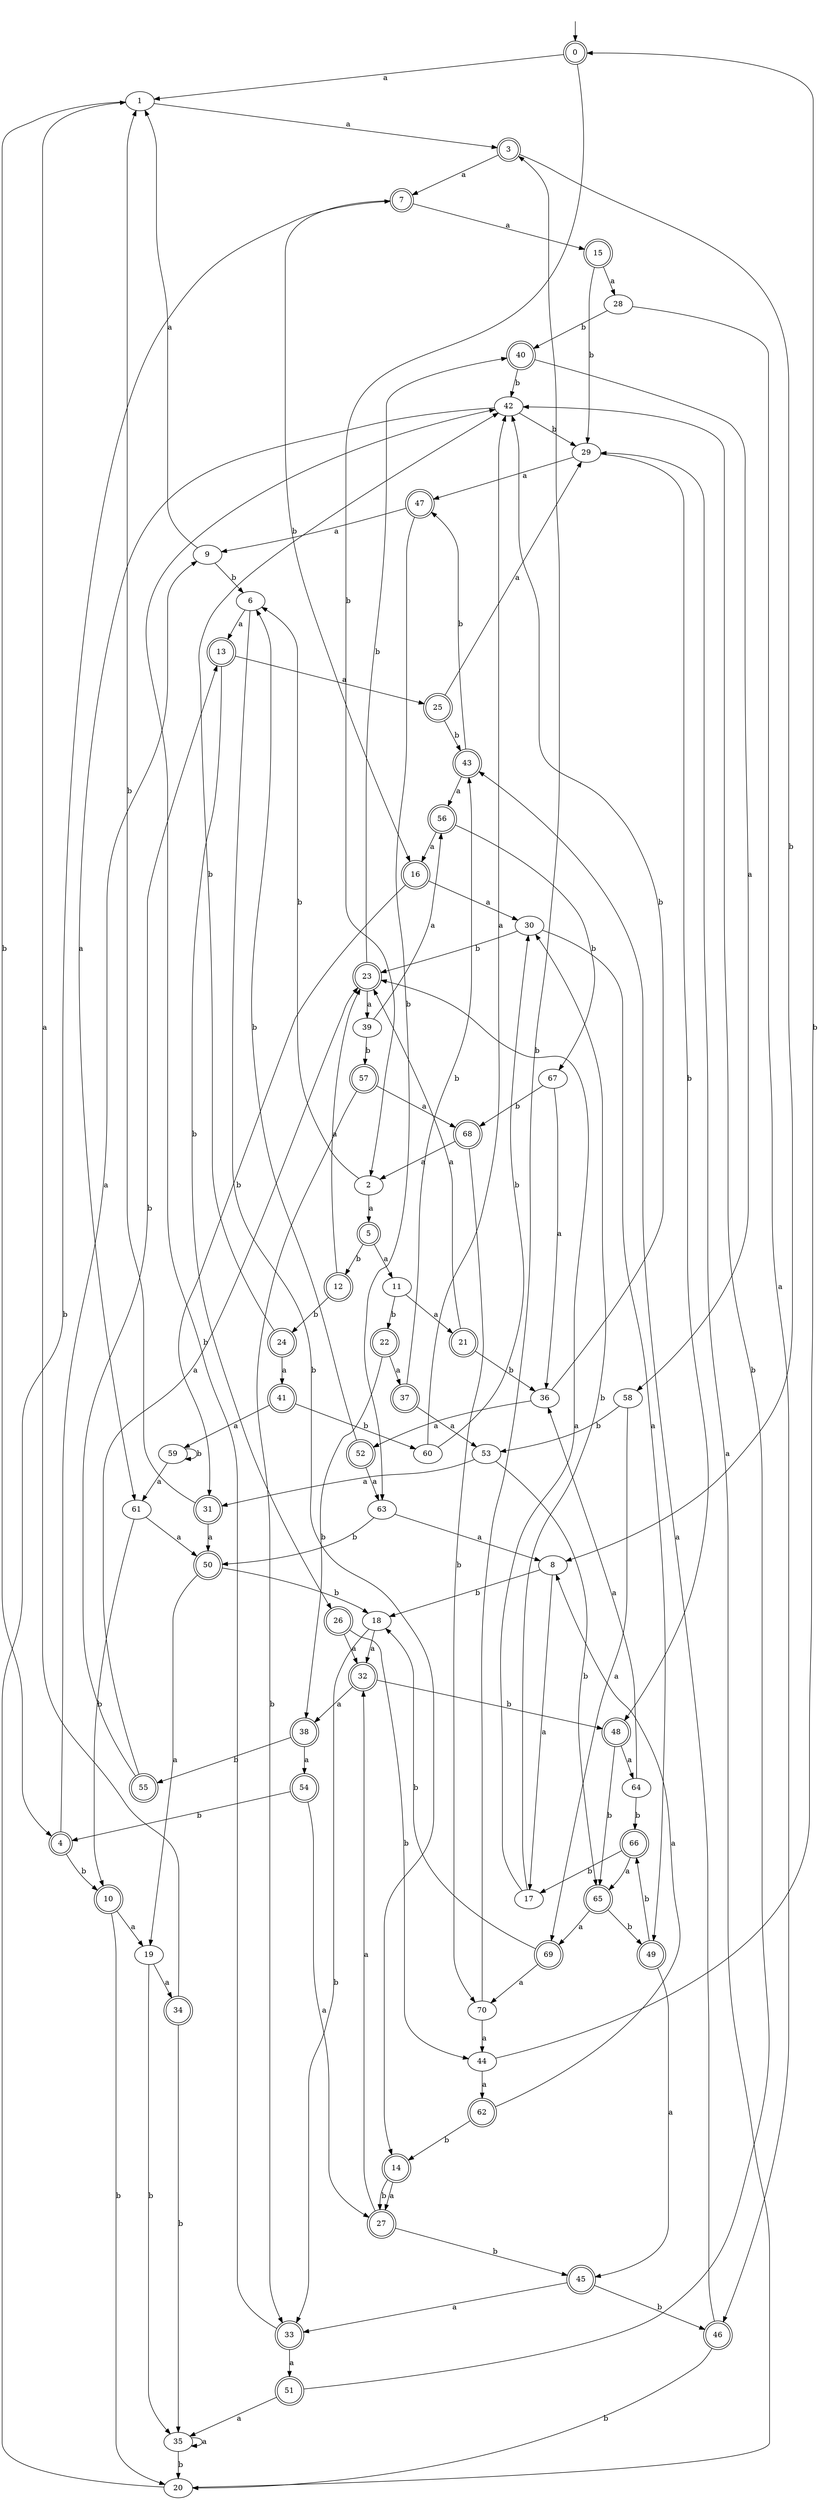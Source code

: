 digraph RandomDFA {
  __start0 [label="", shape=none];
  __start0 -> 0 [label=""];
  0 [shape=circle] [shape=doublecircle]
  0 -> 1 [label="a"]
  0 -> 2 [label="b"]
  1
  1 -> 3 [label="a"]
  1 -> 4 [label="b"]
  2
  2 -> 5 [label="a"]
  2 -> 6 [label="b"]
  3 [shape=doublecircle]
  3 -> 7 [label="a"]
  3 -> 8 [label="b"]
  4 [shape=doublecircle]
  4 -> 9 [label="a"]
  4 -> 10 [label="b"]
  5 [shape=doublecircle]
  5 -> 11 [label="a"]
  5 -> 12 [label="b"]
  6
  6 -> 13 [label="a"]
  6 -> 14 [label="b"]
  7 [shape=doublecircle]
  7 -> 15 [label="a"]
  7 -> 16 [label="b"]
  8
  8 -> 17 [label="a"]
  8 -> 18 [label="b"]
  9
  9 -> 1 [label="a"]
  9 -> 6 [label="b"]
  10 [shape=doublecircle]
  10 -> 19 [label="a"]
  10 -> 20 [label="b"]
  11
  11 -> 21 [label="a"]
  11 -> 22 [label="b"]
  12 [shape=doublecircle]
  12 -> 23 [label="a"]
  12 -> 24 [label="b"]
  13 [shape=doublecircle]
  13 -> 25 [label="a"]
  13 -> 26 [label="b"]
  14 [shape=doublecircle]
  14 -> 27 [label="a"]
  14 -> 27 [label="b"]
  15 [shape=doublecircle]
  15 -> 28 [label="a"]
  15 -> 29 [label="b"]
  16 [shape=doublecircle]
  16 -> 30 [label="a"]
  16 -> 31 [label="b"]
  17
  17 -> 23 [label="a"]
  17 -> 30 [label="b"]
  18
  18 -> 32 [label="a"]
  18 -> 33 [label="b"]
  19
  19 -> 34 [label="a"]
  19 -> 35 [label="b"]
  20
  20 -> 29 [label="a"]
  20 -> 7 [label="b"]
  21 [shape=doublecircle]
  21 -> 23 [label="a"]
  21 -> 36 [label="b"]
  22 [shape=doublecircle]
  22 -> 37 [label="a"]
  22 -> 38 [label="b"]
  23 [shape=doublecircle]
  23 -> 39 [label="a"]
  23 -> 40 [label="b"]
  24 [shape=doublecircle]
  24 -> 41 [label="a"]
  24 -> 42 [label="b"]
  25 [shape=doublecircle]
  25 -> 29 [label="a"]
  25 -> 43 [label="b"]
  26 [shape=doublecircle]
  26 -> 32 [label="a"]
  26 -> 44 [label="b"]
  27 [shape=doublecircle]
  27 -> 32 [label="a"]
  27 -> 45 [label="b"]
  28
  28 -> 46 [label="a"]
  28 -> 40 [label="b"]
  29
  29 -> 47 [label="a"]
  29 -> 48 [label="b"]
  30
  30 -> 49 [label="a"]
  30 -> 23 [label="b"]
  31 [shape=doublecircle]
  31 -> 50 [label="a"]
  31 -> 1 [label="b"]
  32 [shape=doublecircle]
  32 -> 38 [label="a"]
  32 -> 48 [label="b"]
  33 [shape=doublecircle]
  33 -> 51 [label="a"]
  33 -> 42 [label="b"]
  34 [shape=doublecircle]
  34 -> 1 [label="a"]
  34 -> 35 [label="b"]
  35
  35 -> 35 [label="a"]
  35 -> 20 [label="b"]
  36
  36 -> 52 [label="a"]
  36 -> 42 [label="b"]
  37 [shape=doublecircle]
  37 -> 53 [label="a"]
  37 -> 43 [label="b"]
  38 [shape=doublecircle]
  38 -> 54 [label="a"]
  38 -> 55 [label="b"]
  39
  39 -> 56 [label="a"]
  39 -> 57 [label="b"]
  40 [shape=doublecircle]
  40 -> 58 [label="a"]
  40 -> 42 [label="b"]
  41 [shape=doublecircle]
  41 -> 59 [label="a"]
  41 -> 60 [label="b"]
  42
  42 -> 61 [label="a"]
  42 -> 29 [label="b"]
  43 [shape=doublecircle]
  43 -> 56 [label="a"]
  43 -> 47 [label="b"]
  44
  44 -> 62 [label="a"]
  44 -> 0 [label="b"]
  45 [shape=doublecircle]
  45 -> 33 [label="a"]
  45 -> 46 [label="b"]
  46 [shape=doublecircle]
  46 -> 43 [label="a"]
  46 -> 20 [label="b"]
  47 [shape=doublecircle]
  47 -> 9 [label="a"]
  47 -> 63 [label="b"]
  48 [shape=doublecircle]
  48 -> 64 [label="a"]
  48 -> 65 [label="b"]
  49 [shape=doublecircle]
  49 -> 45 [label="a"]
  49 -> 66 [label="b"]
  50 [shape=doublecircle]
  50 -> 19 [label="a"]
  50 -> 18 [label="b"]
  51 [shape=doublecircle]
  51 -> 35 [label="a"]
  51 -> 42 [label="b"]
  52 [shape=doublecircle]
  52 -> 63 [label="a"]
  52 -> 6 [label="b"]
  53
  53 -> 31 [label="a"]
  53 -> 65 [label="b"]
  54 [shape=doublecircle]
  54 -> 27 [label="a"]
  54 -> 4 [label="b"]
  55 [shape=doublecircle]
  55 -> 23 [label="a"]
  55 -> 13 [label="b"]
  56 [shape=doublecircle]
  56 -> 16 [label="a"]
  56 -> 67 [label="b"]
  57 [shape=doublecircle]
  57 -> 68 [label="a"]
  57 -> 33 [label="b"]
  58
  58 -> 69 [label="a"]
  58 -> 53 [label="b"]
  59
  59 -> 61 [label="a"]
  59 -> 59 [label="b"]
  60
  60 -> 42 [label="a"]
  60 -> 30 [label="b"]
  61
  61 -> 50 [label="a"]
  61 -> 10 [label="b"]
  62 [shape=doublecircle]
  62 -> 8 [label="a"]
  62 -> 14 [label="b"]
  63
  63 -> 8 [label="a"]
  63 -> 50 [label="b"]
  64
  64 -> 36 [label="a"]
  64 -> 66 [label="b"]
  65 [shape=doublecircle]
  65 -> 69 [label="a"]
  65 -> 49 [label="b"]
  66 [shape=doublecircle]
  66 -> 65 [label="a"]
  66 -> 17 [label="b"]
  67
  67 -> 36 [label="a"]
  67 -> 68 [label="b"]
  68 [shape=doublecircle]
  68 -> 2 [label="a"]
  68 -> 70 [label="b"]
  69 [shape=doublecircle]
  69 -> 70 [label="a"]
  69 -> 18 [label="b"]
  70
  70 -> 44 [label="a"]
  70 -> 3 [label="b"]
}
